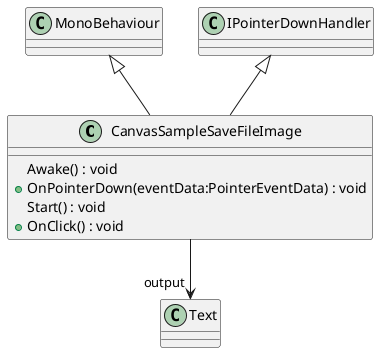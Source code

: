 @startuml
class CanvasSampleSaveFileImage {
    Awake() : void
    + OnPointerDown(eventData:PointerEventData) : void
    Start() : void
    + OnClick() : void
}
MonoBehaviour <|-- CanvasSampleSaveFileImage
IPointerDownHandler <|-- CanvasSampleSaveFileImage
CanvasSampleSaveFileImage --> "output" Text
@enduml
